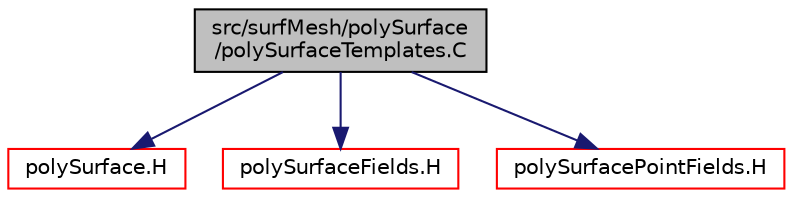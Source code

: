 digraph "src/surfMesh/polySurface/polySurfaceTemplates.C"
{
  bgcolor="transparent";
  edge [fontname="Helvetica",fontsize="10",labelfontname="Helvetica",labelfontsize="10"];
  node [fontname="Helvetica",fontsize="10",shape=record];
  Node1 [label="src/surfMesh/polySurface\l/polySurfaceTemplates.C",height=0.2,width=0.4,color="black", fillcolor="grey75", style="filled" fontcolor="black"];
  Node1 -> Node2 [color="midnightblue",fontsize="10",style="solid",fontname="Helvetica"];
  Node2 [label="polySurface.H",height=0.2,width=0.4,color="red",URL="$polySurface_8H.html"];
  Node1 -> Node3 [color="midnightblue",fontsize="10",style="solid",fontname="Helvetica"];
  Node3 [label="polySurfaceFields.H",height=0.2,width=0.4,color="red",URL="$polySurfaceFields_8H.html",tooltip="Fields for polySurface. "];
  Node1 -> Node4 [color="midnightblue",fontsize="10",style="solid",fontname="Helvetica"];
  Node4 [label="polySurfacePointFields.H",height=0.2,width=0.4,color="red",URL="$polySurfacePointFields_8H.html",tooltip="Point fields for polySurface. "];
}

